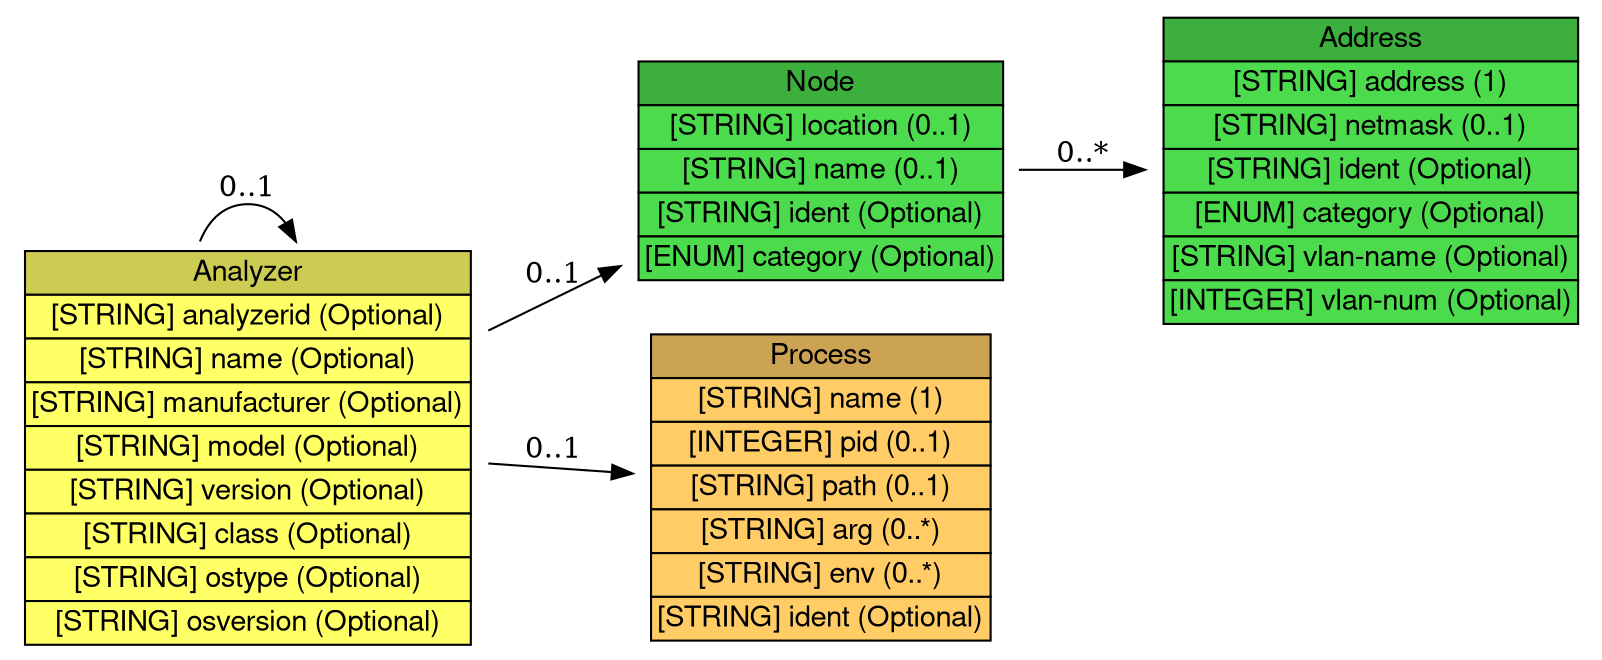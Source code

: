 digraph Analyzer {
	graph [bb="0,0,752,309",
		rankdir=LR
	];
	node [label="\N"];
	Analyzer	 [height=2.7361,
		label=<<table BORDER="0" CELLBORDER="1" CELLSPACING="0"> <tr> <td BGCOLOR="#cccc52" HREF="/html/IDMEFv2/Analyzer.html" TITLE="The Analyzer class identifies the analyzer from which the Alert or Heartbeat message originates. Only one analyzer may be encoded for each alert or heartbeat, and that MUST be the analyzer at which the alert or heartbeat originated. Although the IDMEF data model does not prevent the use of hierarchical intrusion detection systems (where alerts get relayed up the tree), it does not provide any way to record the identity of the &quot;relay&quot; analyzers along the path from the originating analyzer to the manager that ultimately receives the alert. "><FONT FACE="Nimbus Sans L">Analyzer</FONT></td> </tr>" %<tr><td BGCOLOR="#FFFF66"  HREF="/html/IDMEFv2/Analyzer.html" TITLE="(but see below).  A unique identifier for the analyzer; see Section 3.2.9."><FONT FACE="Nimbus Sans L">[STRING] analyzerid (Optional)</FONT></td></tr>%<tr><td BGCOLOR="#FFFF66"  HREF="/html/IDMEFv2/Analyzer.html" TITLE="An explicit name for the analyzer that may be easier to understand than the analyzerid."><FONT FACE="Nimbus Sans L">[STRING] name (Optional)</FONT></td></tr>%<tr><td BGCOLOR="#FFFF66"  HREF="/html/IDMEFv2/Analyzer.html" TITLE="The manufacturer of the analyzer software and/or hardware."><FONT FACE="Nimbus Sans L">[STRING] manufacturer (Optional)</FONT></td></tr>%<tr><td BGCOLOR="#FFFF66"  HREF="/html/IDMEFv2/Analyzer.html" TITLE="The model name/number of the analyzer software and/or hardware."><FONT FACE="Nimbus Sans L">[STRING] model (Optional)</FONT></td></tr>%<tr><td BGCOLOR="#FFFF66"  HREF="/html/IDMEFv2/Analyzer.html" TITLE="The version number of the analyzer software and/or hardware."><FONT FACE="Nimbus Sans L">[STRING] version (Optional)</FONT></td></tr>%<tr><td BGCOLOR="#FFFF66"  HREF="/html/IDMEFv2/Analyzer.html" TITLE="The class of analyzer software and/or hardware."><FONT FACE="Nimbus Sans L">[STRING] class (Optional)</FONT></td></tr>%<tr><td BGCOLOR="#FFFF66"  HREF="/html/IDMEFv2/Analyzer.html" TITLE="Operating system name.  On POSIX 1003.1 compliant systems, this is the value returned in utsname.sysname by the uname() system call, or the output of the &quot;uname -s&quot; command."><FONT FACE="Nimbus Sans L">[STRING] ostype (Optional)</FONT></td></tr>%<tr><td BGCOLOR="#FFFF66"  HREF="/html/IDMEFv2/Analyzer.html" TITLE="Operating system version.  On POSIX 1003.1 compliant systems, this is the value returned in utsname.release by the uname() system call, or the output of the &quot;uname -r&quot; command."><FONT FACE="Nimbus Sans L">[STRING] osversion (Optional)</FONT></td></tr>%</table>>,
		pos="114.5,98.5",
		shape=plaintext,
		width=3.1806];
	Analyzer -> Analyzer	 [label="0..1",
		lp="114.5,222.5",
		pos="e,137.21,197.09 91.786,197.09 96.101,207.97 103.67,215 114.5,215 121.94,215 127.85,211.68 132.21,206.07"];
	"Node"	 [height=1.5694,
		label=<<table BORDER="0" CELLBORDER="1" CELLSPACING="0"> <tr> <td BGCOLOR="#3daf3d" HREF="/html/IDMEFv2/Node.html" TITLE="The Node class is used to identify hosts and other network devices (routers, switches, etc.). "><FONT FACE="Nimbus Sans L">Node</FONT></td> </tr>" %<tr><td BGCOLOR="#4cdb4c"  HREF="/html/IDMEFv2/Node.html" TITLE="The location of the equipment."><FONT FACE="Nimbus Sans L">[STRING] location (0..1)</FONT></td></tr>%<tr><td BGCOLOR="#4cdb4c"  HREF="/html/IDMEFv2/Node.html" TITLE="The name of the equipment.  This information MUST be provided if no Address information is given."><FONT FACE="Nimbus Sans L">[STRING] name (0..1)</FONT></td></tr>%<tr><td BGCOLOR="#4cdb4c"  HREF="/html/IDMEFv2/Node.html" TITLE="A unique identifier for the node; see Section 3.2.9."><FONT FACE="Nimbus Sans L">[STRING] ident (Optional)</FONT></td></tr>%<tr><td BGCOLOR="#4cdb4c"  HREF="/html/IDMEFv2/Node.html" TITLE="The &quot;domain&quot; from which the name information was obtained, if relevant.  The permitted values for this attribute are shown in the table below.  The default value is &quot;unknown&quot;. (See also Section 10 for extensions to the table.)"><FONT FACE="Nimbus Sans L">[ENUM] category (Optional)</FONT></td></tr>%</table>>,
		pos="383,231.5",
		shape=plaintext,
		width=2.6389];
	Analyzer -> "Node"	 [label="0..1",
		lp="258.5,181",
		pos="e,287.72,184.31 229.15,155.29 245.62,163.45 262.5,171.81 278.76,179.87"];
	Process	 [height=2.1528,
		label=<<table BORDER="0" CELLBORDER="1" CELLSPACING="0"> <tr> <td BGCOLOR="#cca352" HREF="/html/IDMEFv2/Process.html" TITLE="The Process class is used to describe processes being executed on sources, targets, and analyzers. "><FONT FACE="Nimbus Sans L">Process</FONT></td> </tr>" %<tr><td BGCOLOR="#FFCC66"  HREF="/html/IDMEFv2/Process.html" TITLE="The name of the program being executed. This is a short name; path and argument information are provided elsewhere."><FONT FACE="Nimbus Sans L">[STRING] name (1)</FONT></td></tr>%<tr><td BGCOLOR="#FFCC66"  HREF="/html/IDMEFv2/Process.html" TITLE="The process identifier of the process."><FONT FACE="Nimbus Sans L">[INTEGER] pid (0..1)</FONT></td></tr>%<tr><td BGCOLOR="#FFCC66"  HREF="/html/IDMEFv2/Process.html" TITLE="The full path of the program being executed."><FONT FACE="Nimbus Sans L">[STRING] path (0..1)</FONT></td></tr>%<tr><td BGCOLOR="#FFCC66"  HREF="/html/IDMEFv2/Process.html" TITLE="A command-line argument to the program. Multiple arguments may be specified (they are assumed to have occurred in the same order they are provided) with multiple uses of arg."><FONT FACE="Nimbus Sans L">[STRING] arg (0..*)</FONT></td></tr>%<tr><td BGCOLOR="#FFCC66"  HREF="/html/IDMEFv2/Process.html" TITLE="An environment string associated with the process; generally of the format &quot;VARIABLE=value&quot;.  Multiple environment strings may be specified with multiple uses of env."><FONT FACE="Nimbus Sans L">[STRING] env (0..*)</FONT></td></tr>%<tr><td BGCOLOR="#FFCC66"  HREF="/html/IDMEFv2/Process.html" TITLE="A unique identifier for the process; see Section 3.2.9."><FONT FACE="Nimbus Sans L">[STRING] ident (Optional)</FONT></td></tr>%</table>>,
		pos="383,79.5",
		shape=plaintext,
		width=2.4722];
	Analyzer -> Process	 [label="0..1",
		lp="258.5,97",
		pos="e,293.91,85.804 229.15,90.387 247.26,89.106 265.85,87.79 283.58,86.535"];
	Address	 [height=2.1528,
		label=<<table BORDER="0" CELLBORDER="1" CELLSPACING="0"> <tr> <td BGCOLOR="#3daf3d" HREF="/html/IDMEFv2/Address.html" TITLE="The Address class is used to represent network, hardware, and application addresses. "><FONT FACE="Nimbus Sans L">Address</FONT></td> </tr>" %<tr><td BGCOLOR="#4cdb4c"  HREF="/html/IDMEFv2/Address.html" TITLE="The address information.  The format of this data is governed by the category attribute."><FONT FACE="Nimbus Sans L">[STRING] address (1)</FONT></td></tr>%<tr><td BGCOLOR="#4cdb4c"  HREF="/html/IDMEFv2/Address.html" TITLE="The network mask for the address, if appropriate."><FONT FACE="Nimbus Sans L">[STRING] netmask (0..1)</FONT></td></tr>%<tr><td BGCOLOR="#4cdb4c"  HREF="/html/IDMEFv2/Address.html" TITLE="A unique identifier for the address; see Section 3.2.9."><FONT FACE="Nimbus Sans L">[STRING] ident (Optional)</FONT></td></tr>%<tr><td BGCOLOR="#4cdb4c"  HREF="/html/IDMEFv2/Address.html" TITLE="The type of address represented.  The permitted values for this attribute are shown below.  The default value is &quot;unknown&quot;.  (See also Section 10.)"><FONT FACE="Nimbus Sans L">[ENUM] category (Optional)</FONT></td></tr>%<tr><td BGCOLOR="#4cdb4c"  HREF="/html/IDMEFv2/Address.html" TITLE="The name of the Virtual LAN to which the address belongs."><FONT FACE="Nimbus Sans L">[STRING] vlan-name (Optional)</FONT></td></tr>%<tr><td BGCOLOR="#4cdb4c"  HREF="/html/IDMEFv2/Address.html" TITLE="The number of the Virtual LAN to which the address belongs."><FONT FACE="Nimbus Sans L">[INTEGER] vlan-num (Optional)</FONT></td></tr>%</table>>,
		pos="644.5,231.5",
		shape=plaintext,
		width=2.9861];
	"Node" -> Address	 [label="0..*",
		lp="507.5,239",
		pos="e,536.58,231.5 478.15,231.5 493.87,231.5 510.33,231.5 526.53,231.5"];
}
